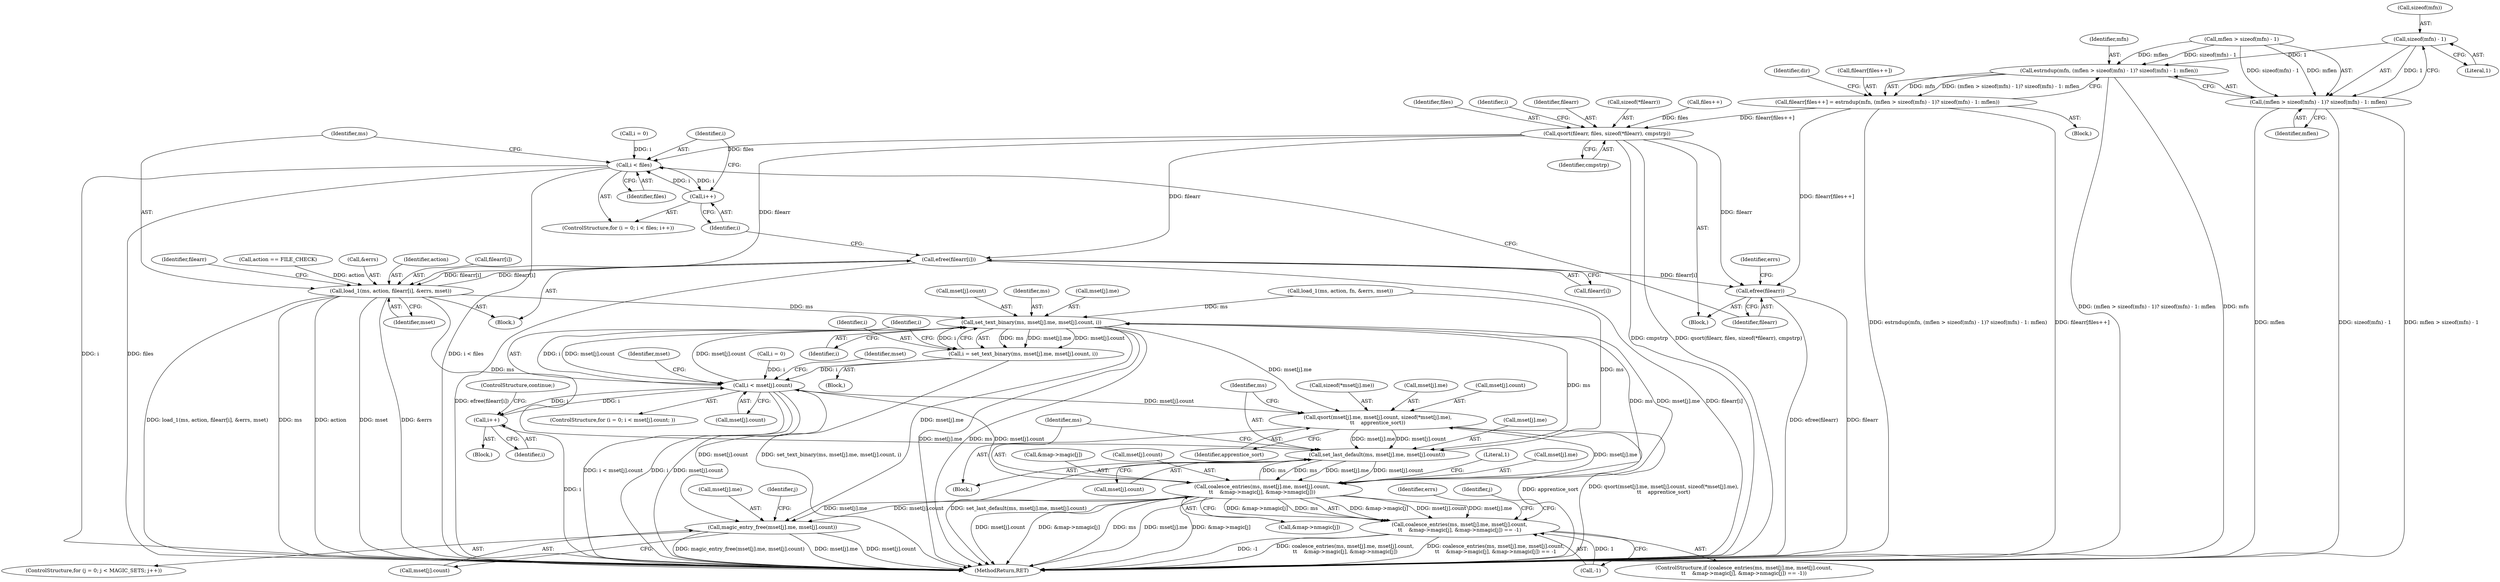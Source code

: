 digraph "0_php_a72cd07f2983dc43a6bb35209dc4687852e53c09@API" {
"1000293" [label="(Call,sizeof(mfn) - 1)"];
"1000284" [label="(Call,estrndup(mfn, (mflen > sizeof(mfn) - 1)? sizeof(mfn) - 1: mflen))"];
"1000279" [label="(Call,filearr[files++] = estrndup(mfn, (mflen > sizeof(mfn) - 1)? sizeof(mfn) - 1: mflen))"];
"1000300" [label="(Call,qsort(filearr, files, sizeof(*filearr), cmpstrp))"];
"1000311" [label="(Call,i < files)"];
"1000314" [label="(Call,i++)"];
"1000317" [label="(Call,load_1(ms, action, filearr[i], &errs, mset))"];
"1000326" [label="(Call,efree(filearr[i]))"];
"1000330" [label="(Call,efree(filearr))"];
"1000385" [label="(Call,set_text_binary(ms, mset[j].me, mset[j].count, i))"];
"1000357" [label="(Call,i < mset[j].count)"];
"1000380" [label="(Call,i++)"];
"1000398" [label="(Call,qsort(mset[j].me, mset[j].count, sizeof(*mset[j].me),\n\t\t    apprentice_sort))"];
"1000417" [label="(Call,set_last_default(ms, mset[j].me, mset[j].count))"];
"1000431" [label="(Call,coalesce_entries(ms, mset[j].me, mset[j].count,\n\t\t    &map->magic[j], &map->nmagic[j]))"];
"1000430" [label="(Call,coalesce_entries(ms, mset[j].me, mset[j].count,\n\t\t    &map->magic[j], &map->nmagic[j]) == -1)"];
"1000471" [label="(Call,magic_entry_free(mset[j].me, mset[j].count))"];
"1000383" [label="(Call,i = set_text_binary(ms, mset[j].me, mset[j].count, i))"];
"1000286" [label="(Call,(mflen > sizeof(mfn) - 1)? sizeof(mfn) - 1: mflen)"];
"1000328" [label="(Identifier,filearr)"];
"1000443" [label="(Call,&map->magic[j])"];
"1000341" [label="(Identifier,errs)"];
"1000331" [label="(Identifier,filearr)"];
"1000280" [label="(Call,filearr[files++])"];
"1000317" [label="(Call,load_1(ms, action, filearr[i], &errs, mset))"];
"1000384" [label="(Identifier,i)"];
"1000326" [label="(Call,efree(filearr[i]))"];
"1000294" [label="(Call,sizeof(mfn))"];
"1000284" [label="(Call,estrndup(mfn, (mflen > sizeof(mfn) - 1)? sizeof(mfn) - 1: mflen))"];
"1000357" [label="(Call,i < mset[j].count)"];
"1000381" [label="(Identifier,i)"];
"1000358" [label="(Identifier,i)"];
"1000307" [label="(ControlStructure,for (i = 0; i < files; i++))"];
"1000353" [label="(ControlStructure,for (i = 0; i < mset[j].count; ))"];
"1000438" [label="(Call,mset[j].count)"];
"1000401" [label="(Identifier,mset)"];
"1000155" [label="(Call,action == FILE_CHECK)"];
"1000302" [label="(Identifier,files)"];
"1000318" [label="(Identifier,ms)"];
"1000196" [label="(Identifier,dir)"];
"1000386" [label="(Identifier,ms)"];
"1000385" [label="(Call,set_text_binary(ms, mset[j].me, mset[j].count, i))"];
"1000513" [label="(MethodReturn,RET)"];
"1000300" [label="(Call,qsort(filearr, files, sizeof(*filearr), cmpstrp))"];
"1000456" [label="(Literal,1)"];
"1000279" [label="(Call,filearr[files++] = estrndup(mfn, (mflen > sizeof(mfn) - 1)? sizeof(mfn) - 1: mflen))"];
"1000449" [label="(Call,&map->nmagic[j])"];
"1000455" [label="(Call,-1)"];
"1000287" [label="(Call,mflen > sizeof(mfn) - 1)"];
"1000309" [label="(Identifier,i)"];
"1000296" [label="(Literal,1)"];
"1000459" [label="(Identifier,errs)"];
"1000199" [label="(Block,)"];
"1000424" [label="(Call,mset[j].count)"];
"1000315" [label="(Identifier,i)"];
"1000429" [label="(ControlStructure,if (coalesce_entries(ms, mset[j].me, mset[j].count,\n\t\t    &map->magic[j], &map->nmagic[j]) == -1))"];
"1000418" [label="(Identifier,ms)"];
"1000306" [label="(Identifier,cmpstrp)"];
"1000176" [label="(Block,)"];
"1000351" [label="(Identifier,j)"];
"1000417" [label="(Call,set_last_default(ms, mset[j].me, mset[j].count))"];
"1000387" [label="(Call,mset[j].me)"];
"1000354" [label="(Call,i = 0)"];
"1000416" [label="(Identifier,apprentice_sort)"];
"1000431" [label="(Call,coalesce_entries(ms, mset[j].me, mset[j].count,\n\t\t    &map->magic[j], &map->nmagic[j]))"];
"1000380" [label="(Call,i++)"];
"1000323" [label="(Call,&errs)"];
"1000392" [label="(Call,mset[j].count)"];
"1000379" [label="(Block,)"];
"1000462" [label="(ControlStructure,for (j = 0; j < MAGIC_SETS; j++))"];
"1000314" [label="(Call,i++)"];
"1000372" [label="(Identifier,mset)"];
"1000312" [label="(Identifier,i)"];
"1000397" [label="(Identifier,i)"];
"1000471" [label="(Call,magic_entry_free(mset[j].me, mset[j].count))"];
"1000419" [label="(Call,mset[j].me)"];
"1000383" [label="(Call,i = set_text_binary(ms, mset[j].me, mset[j].count, i))"];
"1000316" [label="(Block,)"];
"1000327" [label="(Call,filearr[i])"];
"1000325" [label="(Identifier,mset)"];
"1000409" [label="(Call,sizeof(*mset[j].me))"];
"1000333" [label="(Call,load_1(ms, action, fn, &errs, mset))"];
"1000399" [label="(Call,mset[j].me)"];
"1000472" [label="(Call,mset[j].me)"];
"1000301" [label="(Identifier,filearr)"];
"1000293" [label="(Call,sizeof(mfn) - 1)"];
"1000319" [label="(Identifier,action)"];
"1000433" [label="(Call,mset[j].me)"];
"1000382" [label="(ControlStructure,continue;)"];
"1000311" [label="(Call,i < files)"];
"1000285" [label="(Identifier,mfn)"];
"1000330" [label="(Call,efree(filearr))"];
"1000303" [label="(Call,sizeof(*filearr))"];
"1000477" [label="(Call,mset[j].count)"];
"1000313" [label="(Identifier,files)"];
"1000282" [label="(Call,files++)"];
"1000286" [label="(Call,(mflen > sizeof(mfn) - 1)? sizeof(mfn) - 1: mflen)"];
"1000404" [label="(Call,mset[j].count)"];
"1000352" [label="(Block,)"];
"1000470" [label="(Identifier,j)"];
"1000432" [label="(Identifier,ms)"];
"1000364" [label="(Block,)"];
"1000320" [label="(Call,filearr[i])"];
"1000297" [label="(Identifier,mflen)"];
"1000359" [label="(Call,mset[j].count)"];
"1000398" [label="(Call,qsort(mset[j].me, mset[j].count, sizeof(*mset[j].me),\n\t\t    apprentice_sort))"];
"1000430" [label="(Call,coalesce_entries(ms, mset[j].me, mset[j].count,\n\t\t    &map->magic[j], &map->nmagic[j]) == -1)"];
"1000308" [label="(Call,i = 0)"];
"1000293" -> "1000286"  [label="AST: "];
"1000293" -> "1000296"  [label="CFG: "];
"1000294" -> "1000293"  [label="AST: "];
"1000296" -> "1000293"  [label="AST: "];
"1000286" -> "1000293"  [label="CFG: "];
"1000293" -> "1000284"  [label="DDG: 1"];
"1000293" -> "1000286"  [label="DDG: 1"];
"1000284" -> "1000279"  [label="AST: "];
"1000284" -> "1000286"  [label="CFG: "];
"1000285" -> "1000284"  [label="AST: "];
"1000286" -> "1000284"  [label="AST: "];
"1000279" -> "1000284"  [label="CFG: "];
"1000284" -> "1000513"  [label="DDG: (mflen > sizeof(mfn) - 1)? sizeof(mfn) - 1: mflen"];
"1000284" -> "1000513"  [label="DDG: mfn"];
"1000284" -> "1000279"  [label="DDG: mfn"];
"1000284" -> "1000279"  [label="DDG: (mflen > sizeof(mfn) - 1)? sizeof(mfn) - 1: mflen"];
"1000287" -> "1000284"  [label="DDG: sizeof(mfn) - 1"];
"1000287" -> "1000284"  [label="DDG: mflen"];
"1000279" -> "1000199"  [label="AST: "];
"1000280" -> "1000279"  [label="AST: "];
"1000196" -> "1000279"  [label="CFG: "];
"1000279" -> "1000513"  [label="DDG: estrndup(mfn, (mflen > sizeof(mfn) - 1)? sizeof(mfn) - 1: mflen)"];
"1000279" -> "1000513"  [label="DDG: filearr[files++]"];
"1000279" -> "1000300"  [label="DDG: filearr[files++]"];
"1000279" -> "1000330"  [label="DDG: filearr[files++]"];
"1000300" -> "1000176"  [label="AST: "];
"1000300" -> "1000306"  [label="CFG: "];
"1000301" -> "1000300"  [label="AST: "];
"1000302" -> "1000300"  [label="AST: "];
"1000303" -> "1000300"  [label="AST: "];
"1000306" -> "1000300"  [label="AST: "];
"1000309" -> "1000300"  [label="CFG: "];
"1000300" -> "1000513"  [label="DDG: cmpstrp"];
"1000300" -> "1000513"  [label="DDG: qsort(filearr, files, sizeof(*filearr), cmpstrp)"];
"1000282" -> "1000300"  [label="DDG: files"];
"1000300" -> "1000311"  [label="DDG: files"];
"1000300" -> "1000317"  [label="DDG: filearr"];
"1000300" -> "1000326"  [label="DDG: filearr"];
"1000300" -> "1000330"  [label="DDG: filearr"];
"1000311" -> "1000307"  [label="AST: "];
"1000311" -> "1000313"  [label="CFG: "];
"1000312" -> "1000311"  [label="AST: "];
"1000313" -> "1000311"  [label="AST: "];
"1000318" -> "1000311"  [label="CFG: "];
"1000331" -> "1000311"  [label="CFG: "];
"1000311" -> "1000513"  [label="DDG: i"];
"1000311" -> "1000513"  [label="DDG: files"];
"1000311" -> "1000513"  [label="DDG: i < files"];
"1000308" -> "1000311"  [label="DDG: i"];
"1000314" -> "1000311"  [label="DDG: i"];
"1000311" -> "1000314"  [label="DDG: i"];
"1000314" -> "1000307"  [label="AST: "];
"1000314" -> "1000315"  [label="CFG: "];
"1000315" -> "1000314"  [label="AST: "];
"1000312" -> "1000314"  [label="CFG: "];
"1000317" -> "1000316"  [label="AST: "];
"1000317" -> "1000325"  [label="CFG: "];
"1000318" -> "1000317"  [label="AST: "];
"1000319" -> "1000317"  [label="AST: "];
"1000320" -> "1000317"  [label="AST: "];
"1000323" -> "1000317"  [label="AST: "];
"1000325" -> "1000317"  [label="AST: "];
"1000328" -> "1000317"  [label="CFG: "];
"1000317" -> "1000513"  [label="DDG: ms"];
"1000317" -> "1000513"  [label="DDG: action"];
"1000317" -> "1000513"  [label="DDG: mset"];
"1000317" -> "1000513"  [label="DDG: &errs"];
"1000317" -> "1000513"  [label="DDG: load_1(ms, action, filearr[i], &errs, mset)"];
"1000155" -> "1000317"  [label="DDG: action"];
"1000326" -> "1000317"  [label="DDG: filearr[i]"];
"1000317" -> "1000326"  [label="DDG: filearr[i]"];
"1000317" -> "1000385"  [label="DDG: ms"];
"1000317" -> "1000417"  [label="DDG: ms"];
"1000326" -> "1000316"  [label="AST: "];
"1000326" -> "1000327"  [label="CFG: "];
"1000327" -> "1000326"  [label="AST: "];
"1000315" -> "1000326"  [label="CFG: "];
"1000326" -> "1000513"  [label="DDG: efree(filearr[i])"];
"1000326" -> "1000513"  [label="DDG: filearr[i]"];
"1000326" -> "1000330"  [label="DDG: filearr[i]"];
"1000330" -> "1000176"  [label="AST: "];
"1000330" -> "1000331"  [label="CFG: "];
"1000331" -> "1000330"  [label="AST: "];
"1000341" -> "1000330"  [label="CFG: "];
"1000330" -> "1000513"  [label="DDG: filearr"];
"1000330" -> "1000513"  [label="DDG: efree(filearr)"];
"1000385" -> "1000383"  [label="AST: "];
"1000385" -> "1000397"  [label="CFG: "];
"1000386" -> "1000385"  [label="AST: "];
"1000387" -> "1000385"  [label="AST: "];
"1000392" -> "1000385"  [label="AST: "];
"1000397" -> "1000385"  [label="AST: "];
"1000383" -> "1000385"  [label="CFG: "];
"1000385" -> "1000513"  [label="DDG: mset[j].me"];
"1000385" -> "1000513"  [label="DDG: ms"];
"1000385" -> "1000357"  [label="DDG: mset[j].count"];
"1000385" -> "1000383"  [label="DDG: ms"];
"1000385" -> "1000383"  [label="DDG: mset[j].me"];
"1000385" -> "1000383"  [label="DDG: mset[j].count"];
"1000385" -> "1000383"  [label="DDG: i"];
"1000333" -> "1000385"  [label="DDG: ms"];
"1000431" -> "1000385"  [label="DDG: ms"];
"1000431" -> "1000385"  [label="DDG: mset[j].me"];
"1000357" -> "1000385"  [label="DDG: mset[j].count"];
"1000357" -> "1000385"  [label="DDG: i"];
"1000385" -> "1000398"  [label="DDG: mset[j].me"];
"1000385" -> "1000417"  [label="DDG: ms"];
"1000385" -> "1000471"  [label="DDG: mset[j].me"];
"1000357" -> "1000353"  [label="AST: "];
"1000357" -> "1000359"  [label="CFG: "];
"1000358" -> "1000357"  [label="AST: "];
"1000359" -> "1000357"  [label="AST: "];
"1000372" -> "1000357"  [label="CFG: "];
"1000401" -> "1000357"  [label="CFG: "];
"1000357" -> "1000513"  [label="DDG: i < mset[j].count"];
"1000357" -> "1000513"  [label="DDG: i"];
"1000357" -> "1000513"  [label="DDG: mset[j].count"];
"1000383" -> "1000357"  [label="DDG: i"];
"1000380" -> "1000357"  [label="DDG: i"];
"1000354" -> "1000357"  [label="DDG: i"];
"1000431" -> "1000357"  [label="DDG: mset[j].count"];
"1000357" -> "1000380"  [label="DDG: i"];
"1000357" -> "1000398"  [label="DDG: mset[j].count"];
"1000357" -> "1000471"  [label="DDG: mset[j].count"];
"1000380" -> "1000379"  [label="AST: "];
"1000380" -> "1000381"  [label="CFG: "];
"1000381" -> "1000380"  [label="AST: "];
"1000382" -> "1000380"  [label="CFG: "];
"1000380" -> "1000513"  [label="DDG: i"];
"1000398" -> "1000352"  [label="AST: "];
"1000398" -> "1000416"  [label="CFG: "];
"1000399" -> "1000398"  [label="AST: "];
"1000404" -> "1000398"  [label="AST: "];
"1000409" -> "1000398"  [label="AST: "];
"1000416" -> "1000398"  [label="AST: "];
"1000418" -> "1000398"  [label="CFG: "];
"1000398" -> "1000513"  [label="DDG: qsort(mset[j].me, mset[j].count, sizeof(*mset[j].me),\n\t\t    apprentice_sort)"];
"1000398" -> "1000513"  [label="DDG: apprentice_sort"];
"1000431" -> "1000398"  [label="DDG: mset[j].me"];
"1000398" -> "1000417"  [label="DDG: mset[j].me"];
"1000398" -> "1000417"  [label="DDG: mset[j].count"];
"1000417" -> "1000352"  [label="AST: "];
"1000417" -> "1000424"  [label="CFG: "];
"1000418" -> "1000417"  [label="AST: "];
"1000419" -> "1000417"  [label="AST: "];
"1000424" -> "1000417"  [label="AST: "];
"1000432" -> "1000417"  [label="CFG: "];
"1000417" -> "1000513"  [label="DDG: set_last_default(ms, mset[j].me, mset[j].count)"];
"1000333" -> "1000417"  [label="DDG: ms"];
"1000431" -> "1000417"  [label="DDG: ms"];
"1000417" -> "1000431"  [label="DDG: ms"];
"1000417" -> "1000431"  [label="DDG: mset[j].me"];
"1000417" -> "1000431"  [label="DDG: mset[j].count"];
"1000431" -> "1000430"  [label="AST: "];
"1000431" -> "1000449"  [label="CFG: "];
"1000432" -> "1000431"  [label="AST: "];
"1000433" -> "1000431"  [label="AST: "];
"1000438" -> "1000431"  [label="AST: "];
"1000443" -> "1000431"  [label="AST: "];
"1000449" -> "1000431"  [label="AST: "];
"1000456" -> "1000431"  [label="CFG: "];
"1000431" -> "1000513"  [label="DDG: &map->magic[j]"];
"1000431" -> "1000513"  [label="DDG: mset[j].count"];
"1000431" -> "1000513"  [label="DDG: &map->nmagic[j]"];
"1000431" -> "1000513"  [label="DDG: ms"];
"1000431" -> "1000513"  [label="DDG: mset[j].me"];
"1000431" -> "1000430"  [label="DDG: &map->magic[j]"];
"1000431" -> "1000430"  [label="DDG: mset[j].count"];
"1000431" -> "1000430"  [label="DDG: mset[j].me"];
"1000431" -> "1000430"  [label="DDG: &map->nmagic[j]"];
"1000431" -> "1000430"  [label="DDG: ms"];
"1000431" -> "1000471"  [label="DDG: mset[j].me"];
"1000431" -> "1000471"  [label="DDG: mset[j].count"];
"1000430" -> "1000429"  [label="AST: "];
"1000430" -> "1000455"  [label="CFG: "];
"1000455" -> "1000430"  [label="AST: "];
"1000459" -> "1000430"  [label="CFG: "];
"1000351" -> "1000430"  [label="CFG: "];
"1000430" -> "1000513"  [label="DDG: -1"];
"1000430" -> "1000513"  [label="DDG: coalesce_entries(ms, mset[j].me, mset[j].count,\n\t\t    &map->magic[j], &map->nmagic[j])"];
"1000430" -> "1000513"  [label="DDG: coalesce_entries(ms, mset[j].me, mset[j].count,\n\t\t    &map->magic[j], &map->nmagic[j]) == -1"];
"1000455" -> "1000430"  [label="DDG: 1"];
"1000471" -> "1000462"  [label="AST: "];
"1000471" -> "1000477"  [label="CFG: "];
"1000472" -> "1000471"  [label="AST: "];
"1000477" -> "1000471"  [label="AST: "];
"1000470" -> "1000471"  [label="CFG: "];
"1000471" -> "1000513"  [label="DDG: mset[j].me"];
"1000471" -> "1000513"  [label="DDG: mset[j].count"];
"1000471" -> "1000513"  [label="DDG: magic_entry_free(mset[j].me, mset[j].count)"];
"1000383" -> "1000364"  [label="AST: "];
"1000384" -> "1000383"  [label="AST: "];
"1000358" -> "1000383"  [label="CFG: "];
"1000383" -> "1000513"  [label="DDG: set_text_binary(ms, mset[j].me, mset[j].count, i)"];
"1000286" -> "1000297"  [label="CFG: "];
"1000287" -> "1000286"  [label="AST: "];
"1000297" -> "1000286"  [label="AST: "];
"1000286" -> "1000513"  [label="DDG: sizeof(mfn) - 1"];
"1000286" -> "1000513"  [label="DDG: mflen > sizeof(mfn) - 1"];
"1000286" -> "1000513"  [label="DDG: mflen"];
"1000287" -> "1000286"  [label="DDG: sizeof(mfn) - 1"];
"1000287" -> "1000286"  [label="DDG: mflen"];
}

